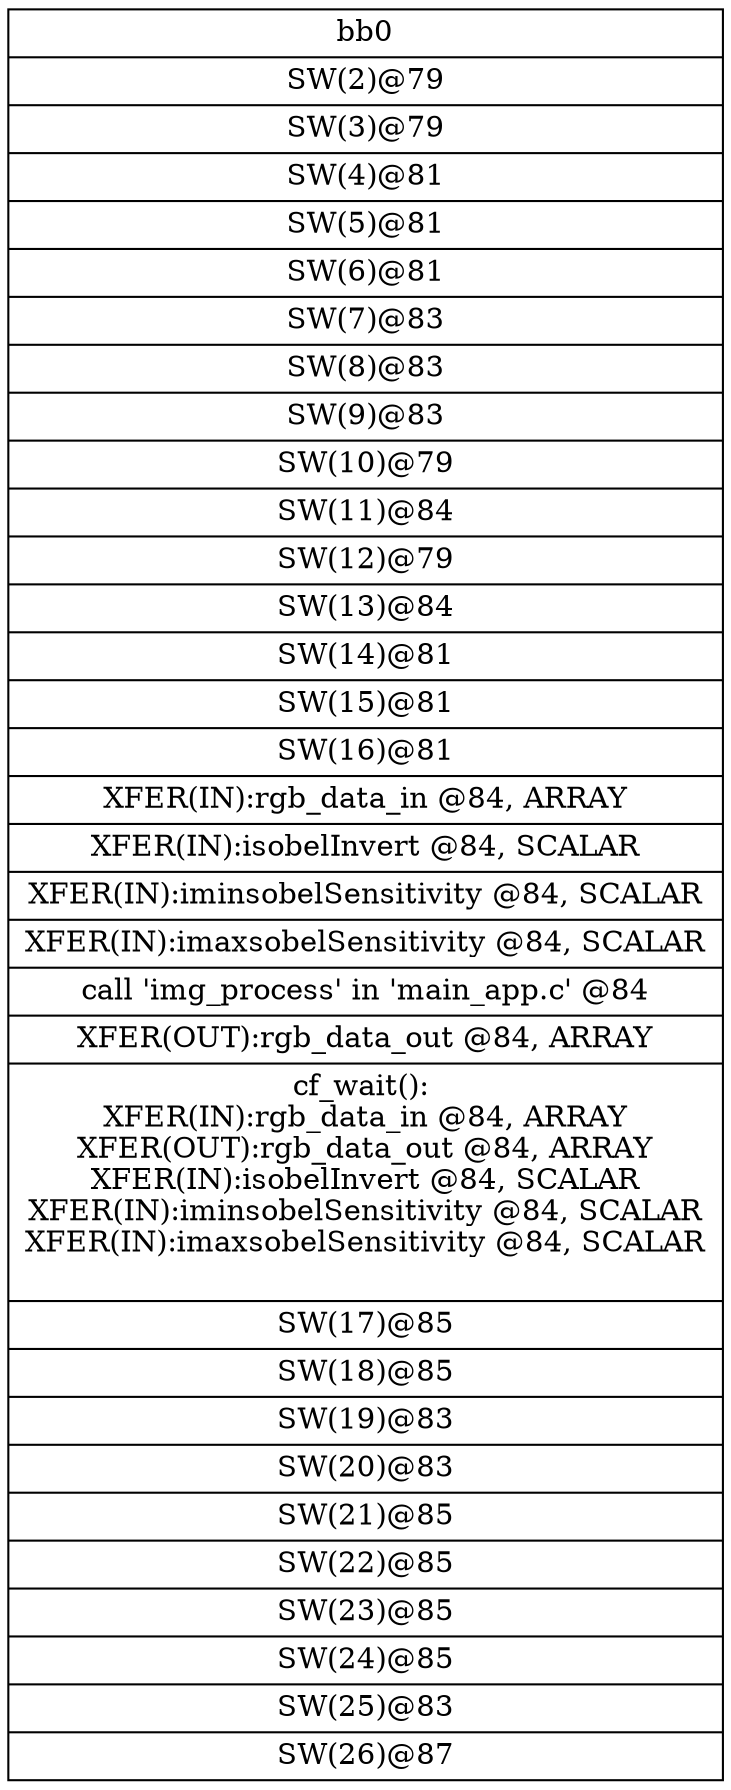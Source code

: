 digraph CDFG {
node [shape=record];
bb0 [shape=record, label = "{bb0|<x0x3647a40>SW(2)@79\n|<x0x364a670>SW(3)@79\n|<x0x364a9a0>SW(4)@81\n|<x0x3649c90>SW(5)@81\n|<x0x364aa00>SW(6)@81\n|<x0x364ac40>SW(7)@83\n|<x0x364ae70>SW(8)@83\n|<x0x364b090>SW(9)@83\n|<x0x364b2d0>SW(10)@79\n|<x0x3647ae0>SW(11)@84\n|<x0x3647d10>SW(12)@79\n|<x0x3647f50>SW(13)@84\n|<x0x3648180>SW(14)@81\n|<x0x36483c0>SW(15)@81\n|<x0x3648600>SW(16)@81\n|<x0x364bee0>XFER(IN):rgb_data_in @84, ARRAY\n|<x0x364c0a0>XFER(IN):isobelInvert @84, SCALAR\n|<x0x364c820>XFER(IN):iminsobelSensitivity @84, SCALAR\n|<x0x364c930>XFER(IN):imaxsobelSensitivity @84, SCALAR\n|<x0x3643cf0>call 'img_process' in 'main_app.c' @84\n|<x0x364bfc0>XFER(OUT):rgb_data_out @84, ARRAY\n|<x0x364be70>cf_wait(): \nXFER(IN):rgb_data_in @84, ARRAY\nXFER(OUT):rgb_data_out @84, ARRAY\nXFER(IN):isobelInvert @84, SCALAR\nXFER(IN):iminsobelSensitivity @84, SCALAR\nXFER(IN):imaxsobelSensitivity @84, SCALAR\n\n|<x0x3648860>SW(17)@85\n|<x0x3648a90>SW(18)@85\n|<x0x3648cb0>SW(19)@83\n|<x0x3648ef0>SW(20)@83\n|<x0x3649130>SW(21)@85\n|<x0x3649340>SW(22)@85\n|<x0x36495b0>SW(23)@85\n|<x0x36497e0>SW(24)@85\n|<x0x3649a00>SW(25)@83\n|<x0x364bbe0>SW(26)@87\n}"];
}
